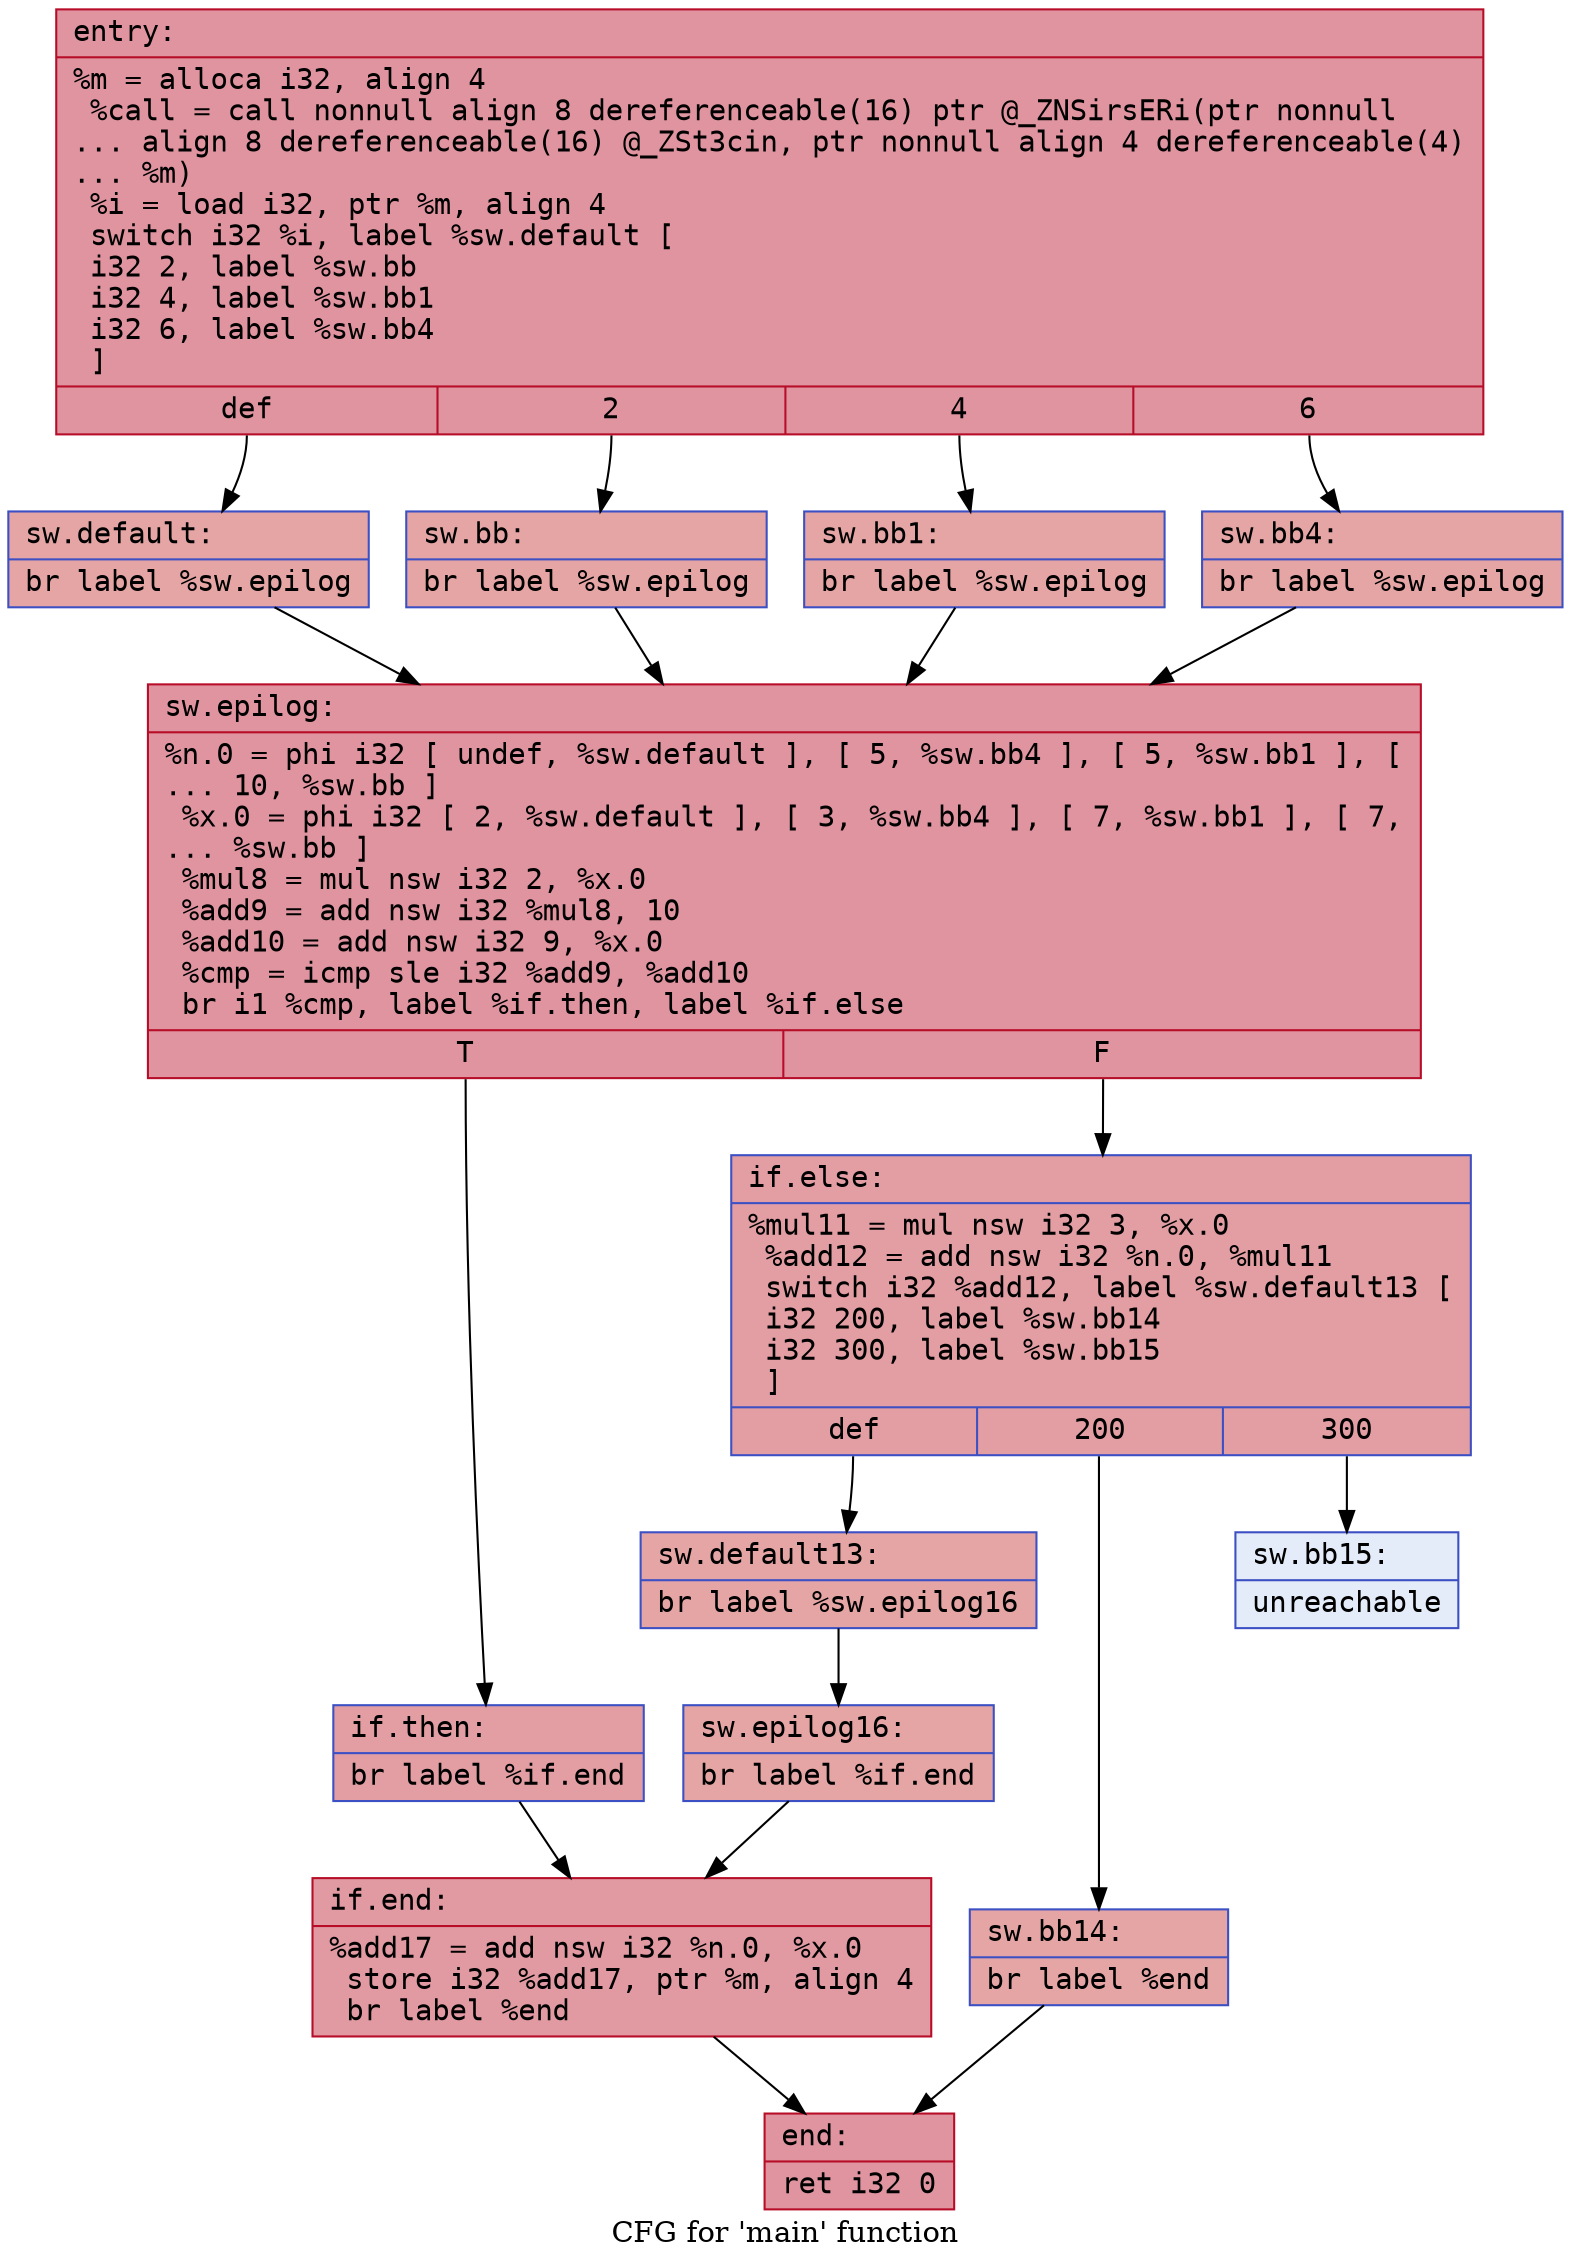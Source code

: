 digraph "CFG for 'main' function" {
	label="CFG for 'main' function";

	Node0x60898e676ed0 [shape=record,color="#b70d28ff", style=filled, fillcolor="#b70d2870" fontname="Courier",label="{entry:\l|  %m = alloca i32, align 4\l  %call = call nonnull align 8 dereferenceable(16) ptr @_ZNSirsERi(ptr nonnull\l... align 8 dereferenceable(16) @_ZSt3cin, ptr nonnull align 4 dereferenceable(4)\l... %m)\l  %i = load i32, ptr %m, align 4\l  switch i32 %i, label %sw.default [\l    i32 2, label %sw.bb\l    i32 4, label %sw.bb1\l    i32 6, label %sw.bb4\l  ]\l|{<s0>def|<s1>2|<s2>4|<s3>6}}"];
	Node0x60898e676ed0:s0 -> Node0x60898e6da3a0;
	Node0x60898e676ed0:s1 -> Node0x60898e6da4c0;
	Node0x60898e676ed0:s2 -> Node0x60898e6da5d0;
	Node0x60898e676ed0:s3 -> Node0x60898e6da6e0;
	Node0x60898e6da4c0 [shape=record,color="#3d50c3ff", style=filled, fillcolor="#c5333470" fontname="Courier",label="{sw.bb:\l|  br label %sw.epilog\l}"];
	Node0x60898e6da4c0 -> Node0x60898e6da540;
	Node0x60898e6da5d0 [shape=record,color="#3d50c3ff", style=filled, fillcolor="#c5333470" fontname="Courier",label="{sw.bb1:\l|  br label %sw.epilog\l}"];
	Node0x60898e6da5d0 -> Node0x60898e6da540;
	Node0x60898e6da6e0 [shape=record,color="#3d50c3ff", style=filled, fillcolor="#c5333470" fontname="Courier",label="{sw.bb4:\l|  br label %sw.epilog\l}"];
	Node0x60898e6da6e0 -> Node0x60898e6da540;
	Node0x60898e6da3a0 [shape=record,color="#3d50c3ff", style=filled, fillcolor="#c5333470" fontname="Courier",label="{sw.default:\l|  br label %sw.epilog\l}"];
	Node0x60898e6da3a0 -> Node0x60898e6da540;
	Node0x60898e6da540 [shape=record,color="#b70d28ff", style=filled, fillcolor="#b70d2870" fontname="Courier",label="{sw.epilog:\l|  %n.0 = phi i32 [ undef, %sw.default ], [ 5, %sw.bb4 ], [ 5, %sw.bb1 ], [\l... 10, %sw.bb ]\l  %x.0 = phi i32 [ 2, %sw.default ], [ 3, %sw.bb4 ], [ 7, %sw.bb1 ], [ 7,\l... %sw.bb ]\l  %mul8 = mul nsw i32 2, %x.0\l  %add9 = add nsw i32 %mul8, 10\l  %add10 = add nsw i32 9, %x.0\l  %cmp = icmp sle i32 %add9, %add10\l  br i1 %cmp, label %if.then, label %if.else\l|{<s0>T|<s1>F}}"];
	Node0x60898e6da540:s0 -> Node0x60898e6da760;
	Node0x60898e6da540:s1 -> Node0x60898e6db370;
	Node0x60898e6da760 [shape=record,color="#3d50c3ff", style=filled, fillcolor="#be242e70" fontname="Courier",label="{if.then:\l|  br label %if.end\l}"];
	Node0x60898e6da760 -> Node0x60898e6da650;
	Node0x60898e6db370 [shape=record,color="#3d50c3ff", style=filled, fillcolor="#be242e70" fontname="Courier",label="{if.else:\l|  %mul11 = mul nsw i32 3, %x.0\l  %add12 = add nsw i32 %n.0, %mul11\l  switch i32 %add12, label %sw.default13 [\l    i32 200, label %sw.bb14\l    i32 300, label %sw.bb15\l  ]\l|{<s0>def|<s1>200|<s2>300}}"];
	Node0x60898e6db370:s0 -> Node0x60898e6db3f0;
	Node0x60898e6db370:s1 -> Node0x60898e6db6f0;
	Node0x60898e6db370:s2 -> Node0x60898e6db800;
	Node0x60898e6db3f0 [shape=record,color="#3d50c3ff", style=filled, fillcolor="#c5333470" fontname="Courier",label="{sw.default13:\l|  br label %sw.epilog16\l}"];
	Node0x60898e6db3f0 -> Node0x60898e6db660;
	Node0x60898e6db6f0 [shape=record,color="#3d50c3ff", style=filled, fillcolor="#c5333470" fontname="Courier",label="{sw.bb14:\l|  br label %end\l}"];
	Node0x60898e6db6f0 -> Node0x60898e6db770;
	Node0x60898e6db800 [shape=record,color="#3d50c3ff", style=filled, fillcolor="#c1d4f470" fontname="Courier",label="{sw.bb15:\l|  unreachable\l}"];
	Node0x60898e6db660 [shape=record,color="#3d50c3ff", style=filled, fillcolor="#c5333470" fontname="Courier",label="{sw.epilog16:\l|  br label %if.end\l}"];
	Node0x60898e6db660 -> Node0x60898e6da650;
	Node0x60898e6da650 [shape=record,color="#b70d28ff", style=filled, fillcolor="#bb1b2c70" fontname="Courier",label="{if.end:\l|  %add17 = add nsw i32 %n.0, %x.0\l  store i32 %add17, ptr %m, align 4\l  br label %end\l}"];
	Node0x60898e6da650 -> Node0x60898e6db770;
	Node0x60898e6db770 [shape=record,color="#b70d28ff", style=filled, fillcolor="#b70d2870" fontname="Courier",label="{end:\l|  ret i32 0\l}"];
}
